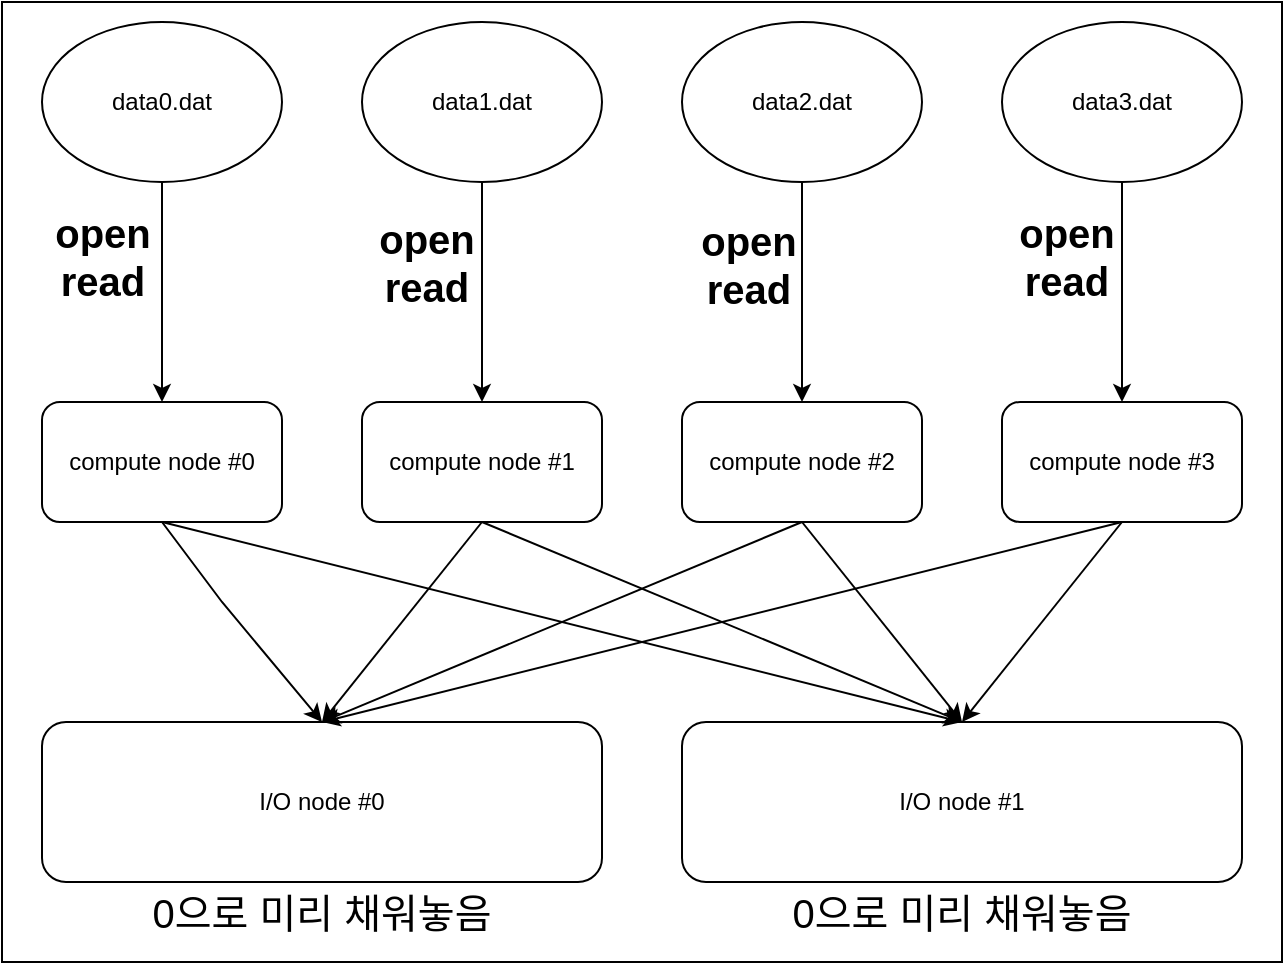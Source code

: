 <mxfile version="20.6.0" type="github">
  <diagram id="kgpKYQtTHZ0yAKxKKP6v" name="Page-1">
    <mxGraphModel dx="1011" dy="993" grid="1" gridSize="10" guides="1" tooltips="1" connect="1" arrows="1" fold="1" page="1" pageScale="1" pageWidth="850" pageHeight="1100" math="0" shadow="0">
      <root>
        <mxCell id="0" />
        <mxCell id="1" parent="0" />
        <mxCell id="UBUXt03le9G-DHUDN2T2-25" value="" style="rounded=0;whiteSpace=wrap;html=1;fontFamily=Helvetica;fontSize=20;fontColor=default;" vertex="1" parent="1">
          <mxGeometry x="40" y="40" width="640" height="480" as="geometry" />
        </mxCell>
        <mxCell id="UBUXt03le9G-DHUDN2T2-1" value="data0.dat" style="ellipse;whiteSpace=wrap;html=1;" vertex="1" parent="1">
          <mxGeometry x="60" y="50" width="120" height="80" as="geometry" />
        </mxCell>
        <mxCell id="UBUXt03le9G-DHUDN2T2-2" value="" style="endArrow=classic;html=1;rounded=0;exitX=0.5;exitY=1;exitDx=0;exitDy=0;entryX=0.5;entryY=0;entryDx=0;entryDy=0;" edge="1" parent="1" source="UBUXt03le9G-DHUDN2T2-1" target="UBUXt03le9G-DHUDN2T2-3">
          <mxGeometry width="50" height="50" relative="1" as="geometry">
            <mxPoint x="300" y="350" as="sourcePoint" />
            <mxPoint x="270" y="240" as="targetPoint" />
          </mxGeometry>
        </mxCell>
        <mxCell id="UBUXt03le9G-DHUDN2T2-4" value="open&lt;br style=&quot;font-size: 20px;&quot;&gt;read" style="edgeLabel;html=1;align=center;verticalAlign=middle;resizable=0;points=[];fontSize=20;fontStyle=1" vertex="1" connectable="0" parent="UBUXt03le9G-DHUDN2T2-2">
          <mxGeometry x="-0.35" y="3" relative="1" as="geometry">
            <mxPoint x="-33" y="1" as="offset" />
          </mxGeometry>
        </mxCell>
        <mxCell id="UBUXt03le9G-DHUDN2T2-3" value="compute node #0" style="rounded=1;whiteSpace=wrap;html=1;" vertex="1" parent="1">
          <mxGeometry x="60" y="240" width="120" height="60" as="geometry" />
        </mxCell>
        <mxCell id="UBUXt03le9G-DHUDN2T2-5" value="compute node #1" style="rounded=1;whiteSpace=wrap;html=1;" vertex="1" parent="1">
          <mxGeometry x="220" y="240" width="120" height="60" as="geometry" />
        </mxCell>
        <mxCell id="UBUXt03le9G-DHUDN2T2-6" value="compute node #2" style="rounded=1;whiteSpace=wrap;html=1;" vertex="1" parent="1">
          <mxGeometry x="380" y="240" width="120" height="60" as="geometry" />
        </mxCell>
        <mxCell id="UBUXt03le9G-DHUDN2T2-7" value="compute node #3" style="rounded=1;whiteSpace=wrap;html=1;" vertex="1" parent="1">
          <mxGeometry x="540" y="240" width="120" height="60" as="geometry" />
        </mxCell>
        <mxCell id="UBUXt03le9G-DHUDN2T2-8" value="" style="endArrow=classic;html=1;rounded=0;fontSize=20;" edge="1" parent="1" source="UBUXt03le9G-DHUDN2T2-20" target="UBUXt03le9G-DHUDN2T2-5">
          <mxGeometry width="50" height="50" relative="1" as="geometry">
            <mxPoint x="350" y="140" as="sourcePoint" />
            <mxPoint x="400" y="90" as="targetPoint" />
          </mxGeometry>
        </mxCell>
        <mxCell id="UBUXt03le9G-DHUDN2T2-9" value="" style="endArrow=classic;html=1;rounded=0;fontSize=20;entryX=0.5;entryY=0;entryDx=0;entryDy=0;" edge="1" parent="1" source="UBUXt03le9G-DHUDN2T2-21" target="UBUXt03le9G-DHUDN2T2-6">
          <mxGeometry width="50" height="50" relative="1" as="geometry">
            <mxPoint x="350" y="140" as="sourcePoint" />
            <mxPoint x="400" y="90" as="targetPoint" />
          </mxGeometry>
        </mxCell>
        <mxCell id="UBUXt03le9G-DHUDN2T2-10" value="" style="endArrow=classic;html=1;rounded=0;fontSize=20;entryX=0.5;entryY=0;entryDx=0;entryDy=0;" edge="1" parent="1" source="UBUXt03le9G-DHUDN2T2-22" target="UBUXt03le9G-DHUDN2T2-7">
          <mxGeometry width="50" height="50" relative="1" as="geometry">
            <mxPoint x="360" y="120" as="sourcePoint" />
            <mxPoint x="400" y="90" as="targetPoint" />
          </mxGeometry>
        </mxCell>
        <mxCell id="UBUXt03le9G-DHUDN2T2-11" value="I/O node #0" style="rounded=1;whiteSpace=wrap;html=1;" vertex="1" parent="1">
          <mxGeometry x="60" y="400" width="280" height="80" as="geometry" />
        </mxCell>
        <mxCell id="UBUXt03le9G-DHUDN2T2-12" value="I/O node #1" style="rounded=1;whiteSpace=wrap;html=1;" vertex="1" parent="1">
          <mxGeometry x="380" y="400" width="280" height="80" as="geometry" />
        </mxCell>
        <mxCell id="UBUXt03le9G-DHUDN2T2-13" value="" style="endArrow=classic;html=1;rounded=0;fontSize=20;exitX=0.5;exitY=1;exitDx=0;exitDy=0;entryX=0.5;entryY=0;entryDx=0;entryDy=0;" edge="1" parent="1" source="UBUXt03le9G-DHUDN2T2-3" target="UBUXt03le9G-DHUDN2T2-11">
          <mxGeometry width="50" height="50" relative="1" as="geometry">
            <mxPoint x="350" y="340" as="sourcePoint" />
            <mxPoint x="400" y="290" as="targetPoint" />
            <Array as="points">
              <mxPoint x="150" y="340" />
            </Array>
          </mxGeometry>
        </mxCell>
        <mxCell id="UBUXt03le9G-DHUDN2T2-14" value="" style="endArrow=classic;html=1;rounded=0;fontSize=20;exitX=0.5;exitY=1;exitDx=0;exitDy=0;entryX=0.5;entryY=0;entryDx=0;entryDy=0;" edge="1" parent="1" source="UBUXt03le9G-DHUDN2T2-5" target="UBUXt03le9G-DHUDN2T2-11">
          <mxGeometry width="50" height="50" relative="1" as="geometry">
            <mxPoint x="350" y="340" as="sourcePoint" />
            <mxPoint x="400" y="290" as="targetPoint" />
          </mxGeometry>
        </mxCell>
        <mxCell id="UBUXt03le9G-DHUDN2T2-15" value="" style="endArrow=classic;html=1;rounded=0;labelBackgroundColor=default;strokeColor=default;fontFamily=Helvetica;fontSize=20;fontColor=default;shape=connector;exitX=0.5;exitY=1;exitDx=0;exitDy=0;entryX=0.5;entryY=0;entryDx=0;entryDy=0;" edge="1" parent="1" source="UBUXt03le9G-DHUDN2T2-6" target="UBUXt03le9G-DHUDN2T2-12">
          <mxGeometry width="50" height="50" relative="1" as="geometry">
            <mxPoint x="350" y="340" as="sourcePoint" />
            <mxPoint x="400" y="290" as="targetPoint" />
          </mxGeometry>
        </mxCell>
        <mxCell id="UBUXt03le9G-DHUDN2T2-16" value="" style="endArrow=classic;html=1;rounded=0;labelBackgroundColor=default;strokeColor=default;fontFamily=Helvetica;fontSize=20;fontColor=default;shape=connector;exitX=0.5;exitY=1;exitDx=0;exitDy=0;entryX=0.5;entryY=0;entryDx=0;entryDy=0;" edge="1" parent="1" source="UBUXt03le9G-DHUDN2T2-7" target="UBUXt03le9G-DHUDN2T2-12">
          <mxGeometry width="50" height="50" relative="1" as="geometry">
            <mxPoint x="350" y="340" as="sourcePoint" />
            <mxPoint x="400" y="290" as="targetPoint" />
          </mxGeometry>
        </mxCell>
        <mxCell id="UBUXt03le9G-DHUDN2T2-17" value="open&lt;br style=&quot;font-size: 20px;&quot;&gt;read" style="edgeLabel;html=1;align=center;verticalAlign=middle;resizable=0;points=[];fontSize=20;fontStyle=1" vertex="1" connectable="0" parent="1">
          <mxGeometry x="170.002" y="150.0" as="geometry">
            <mxPoint x="82" y="20" as="offset" />
          </mxGeometry>
        </mxCell>
        <mxCell id="UBUXt03le9G-DHUDN2T2-18" value="open&lt;br style=&quot;font-size: 20px;&quot;&gt;read" style="edgeLabel;html=1;align=center;verticalAlign=middle;resizable=0;points=[];fontSize=20;fontStyle=1" vertex="1" connectable="0" parent="1">
          <mxGeometry x="230.772" y="160.0" as="geometry">
            <mxPoint x="182" y="11" as="offset" />
          </mxGeometry>
        </mxCell>
        <mxCell id="UBUXt03le9G-DHUDN2T2-19" value="open&lt;br style=&quot;font-size: 20px;&quot;&gt;read" style="edgeLabel;html=1;align=center;verticalAlign=middle;resizable=0;points=[];fontSize=20;fontStyle=1" vertex="1" connectable="0" parent="1">
          <mxGeometry x="290.002" y="190.0" as="geometry">
            <mxPoint x="282" y="-23" as="offset" />
          </mxGeometry>
        </mxCell>
        <mxCell id="UBUXt03le9G-DHUDN2T2-20" value="data1.dat" style="ellipse;whiteSpace=wrap;html=1;" vertex="1" parent="1">
          <mxGeometry x="220" y="50" width="120" height="80" as="geometry" />
        </mxCell>
        <mxCell id="UBUXt03le9G-DHUDN2T2-21" value="data2.dat" style="ellipse;whiteSpace=wrap;html=1;" vertex="1" parent="1">
          <mxGeometry x="380" y="50" width="120" height="80" as="geometry" />
        </mxCell>
        <mxCell id="UBUXt03le9G-DHUDN2T2-22" value="data3.dat" style="ellipse;whiteSpace=wrap;html=1;" vertex="1" parent="1">
          <mxGeometry x="540" y="50" width="120" height="80" as="geometry" />
        </mxCell>
        <mxCell id="UBUXt03le9G-DHUDN2T2-23" value="0으로 미리 채워놓음" style="text;html=1;strokeColor=none;fillColor=none;align=center;verticalAlign=middle;whiteSpace=wrap;rounded=0;fontFamily=Helvetica;fontSize=20;fontColor=default;" vertex="1" parent="1">
          <mxGeometry x="60" y="480" width="280" height="30" as="geometry" />
        </mxCell>
        <mxCell id="UBUXt03le9G-DHUDN2T2-24" value="0으로 미리 채워놓음" style="text;html=1;strokeColor=none;fillColor=none;align=center;verticalAlign=middle;whiteSpace=wrap;rounded=0;fontFamily=Helvetica;fontSize=20;fontColor=default;" vertex="1" parent="1">
          <mxGeometry x="380" y="480" width="280" height="30" as="geometry" />
        </mxCell>
        <mxCell id="UBUXt03le9G-DHUDN2T2-27" value="" style="endArrow=classic;html=1;rounded=0;labelBackgroundColor=default;strokeColor=default;fontFamily=Helvetica;fontSize=20;fontColor=default;shape=connector;exitX=0.5;exitY=1;exitDx=0;exitDy=0;entryX=0.5;entryY=0;entryDx=0;entryDy=0;" edge="1" parent="1" source="UBUXt03le9G-DHUDN2T2-3" target="UBUXt03le9G-DHUDN2T2-12">
          <mxGeometry width="50" height="50" relative="1" as="geometry">
            <mxPoint x="260" y="270" as="sourcePoint" />
            <mxPoint x="310" y="220" as="targetPoint" />
          </mxGeometry>
        </mxCell>
        <mxCell id="UBUXt03le9G-DHUDN2T2-28" value="" style="endArrow=classic;html=1;rounded=0;labelBackgroundColor=default;strokeColor=default;fontFamily=Helvetica;fontSize=20;fontColor=default;shape=connector;exitX=0.5;exitY=1;exitDx=0;exitDy=0;entryX=0.5;entryY=0;entryDx=0;entryDy=0;" edge="1" parent="1" source="UBUXt03le9G-DHUDN2T2-5" target="UBUXt03le9G-DHUDN2T2-12">
          <mxGeometry width="50" height="50" relative="1" as="geometry">
            <mxPoint x="260" y="270" as="sourcePoint" />
            <mxPoint x="310" y="220" as="targetPoint" />
          </mxGeometry>
        </mxCell>
        <mxCell id="UBUXt03le9G-DHUDN2T2-29" value="" style="endArrow=classic;html=1;rounded=0;labelBackgroundColor=default;strokeColor=default;fontFamily=Helvetica;fontSize=20;fontColor=default;shape=connector;exitX=0.5;exitY=1;exitDx=0;exitDy=0;entryX=0.5;entryY=0;entryDx=0;entryDy=0;" edge="1" parent="1" source="UBUXt03le9G-DHUDN2T2-6" target="UBUXt03le9G-DHUDN2T2-11">
          <mxGeometry width="50" height="50" relative="1" as="geometry">
            <mxPoint x="260" y="270" as="sourcePoint" />
            <mxPoint x="310" y="220" as="targetPoint" />
          </mxGeometry>
        </mxCell>
        <mxCell id="UBUXt03le9G-DHUDN2T2-30" value="" style="endArrow=classic;html=1;rounded=0;labelBackgroundColor=default;strokeColor=default;fontFamily=Helvetica;fontSize=20;fontColor=default;shape=connector;exitX=0.5;exitY=1;exitDx=0;exitDy=0;entryX=0.5;entryY=0;entryDx=0;entryDy=0;" edge="1" parent="1" source="UBUXt03le9G-DHUDN2T2-7" target="UBUXt03le9G-DHUDN2T2-11">
          <mxGeometry width="50" height="50" relative="1" as="geometry">
            <mxPoint x="260" y="270" as="sourcePoint" />
            <mxPoint x="310" y="220" as="targetPoint" />
          </mxGeometry>
        </mxCell>
      </root>
    </mxGraphModel>
  </diagram>
</mxfile>
